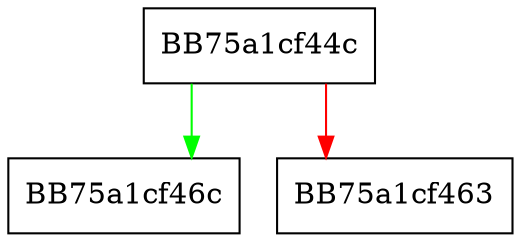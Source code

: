 digraph at {
  node [shape="box"];
  graph [splines=ortho];
  BB75a1cf44c -> BB75a1cf46c [color="green"];
  BB75a1cf44c -> BB75a1cf463 [color="red"];
}